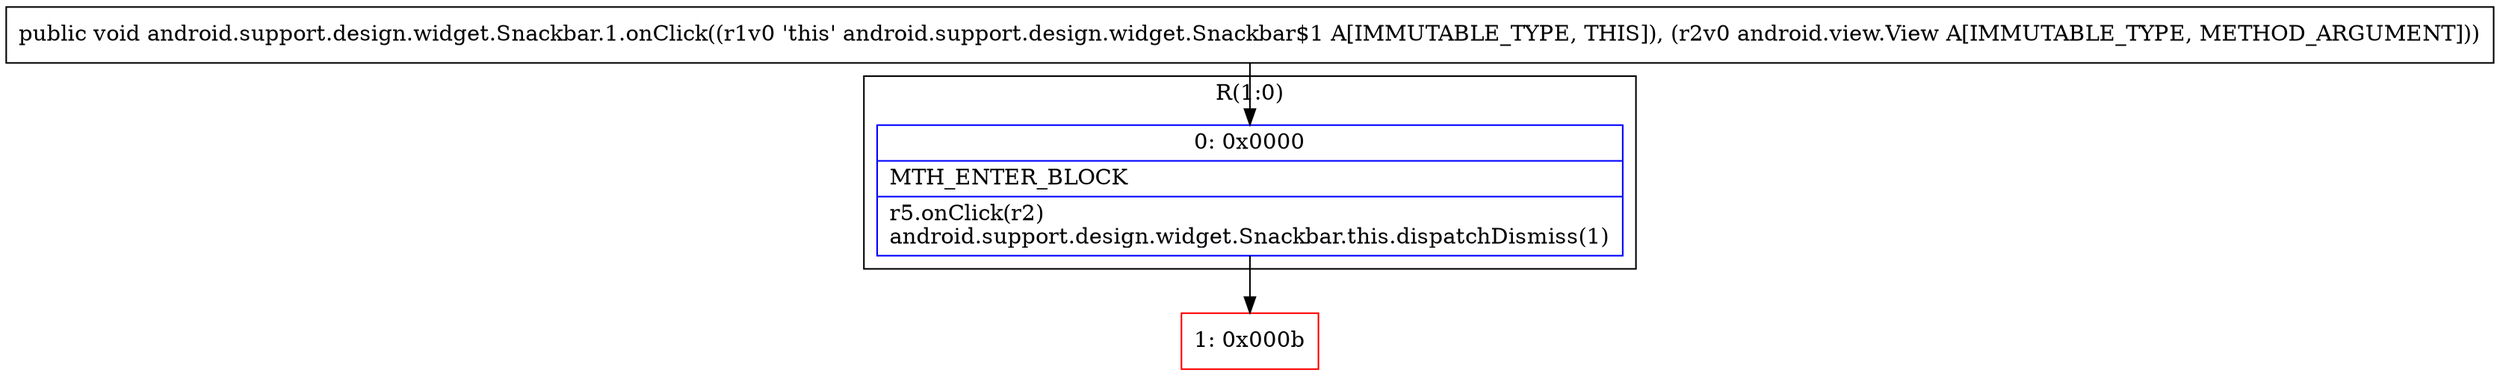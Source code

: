digraph "CFG forandroid.support.design.widget.Snackbar.1.onClick(Landroid\/view\/View;)V" {
subgraph cluster_Region_452913556 {
label = "R(1:0)";
node [shape=record,color=blue];
Node_0 [shape=record,label="{0\:\ 0x0000|MTH_ENTER_BLOCK\l|r5.onClick(r2)\landroid.support.design.widget.Snackbar.this.dispatchDismiss(1)\l}"];
}
Node_1 [shape=record,color=red,label="{1\:\ 0x000b}"];
MethodNode[shape=record,label="{public void android.support.design.widget.Snackbar.1.onClick((r1v0 'this' android.support.design.widget.Snackbar$1 A[IMMUTABLE_TYPE, THIS]), (r2v0 android.view.View A[IMMUTABLE_TYPE, METHOD_ARGUMENT])) }"];
MethodNode -> Node_0;
Node_0 -> Node_1;
}

